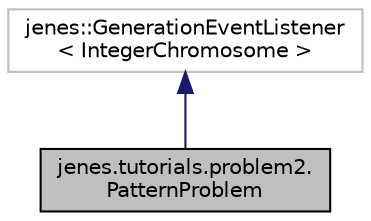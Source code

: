 digraph "jenes.tutorials.problem2.PatternProblem"
{
  edge [fontname="Helvetica",fontsize="10",labelfontname="Helvetica",labelfontsize="10"];
  node [fontname="Helvetica",fontsize="10",shape=record];
  Node1 [label="jenes.tutorials.problem2.\lPatternProblem",height=0.2,width=0.4,color="black", fillcolor="grey75", style="filled" fontcolor="black"];
  Node2 -> Node1 [dir="back",color="midnightblue",fontsize="10",style="solid",fontname="Helvetica"];
  Node2 [label="jenes::GenerationEventListener\l\< IntegerChromosome \>",height=0.2,width=0.4,color="grey75", fillcolor="white", style="filled"];
}
